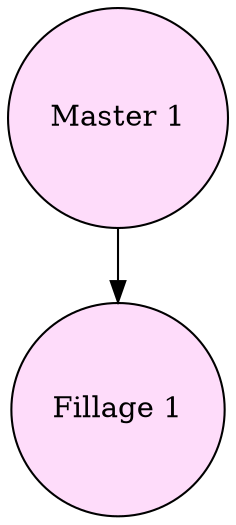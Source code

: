 /* x.gv */
digraph mainmap {
	node [
		shape = circle
		style = filled
		fillcolor = "#FEDCFA"
	]


	"Master 1" -> "Fillage 1"
	

}
